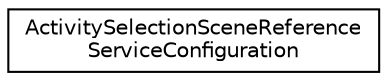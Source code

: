 digraph "Graphical Class Hierarchy"
{
 // INTERACTIVE_SVG=YES
 // LATEX_PDF_SIZE
  edge [fontname="Helvetica",fontsize="10",labelfontname="Helvetica",labelfontsize="10"];
  node [fontname="Helvetica",fontsize="10",shape=record];
  rankdir="LR";
  Node0 [label="ActivitySelectionSceneReference\lServiceConfiguration",height=0.2,width=0.4,color="black", fillcolor="white", style="filled",URL="$class_activity_selection_scene_reference_service_configuration.html",tooltip=" "];
}
